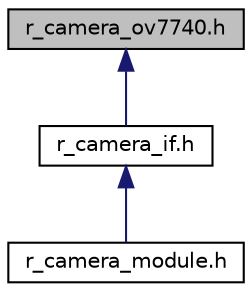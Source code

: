 digraph "r_camera_ov7740.h"
{
 // LATEX_PDF_SIZE
  edge [fontname="Helvetica",fontsize="10",labelfontname="Helvetica",labelfontsize="10"];
  node [fontname="Helvetica",fontsize="10",shape=record];
  Node1 [label="r_camera_ov7740.h",height=0.2,width=0.4,color="black", fillcolor="grey75", style="filled", fontcolor="black",tooltip=" "];
  Node1 -> Node2 [dir="back",color="midnightblue",fontsize="10",style="solid",fontname="Helvetica"];
  Node2 [label="r_camera_if.h",height=0.2,width=0.4,color="black", fillcolor="white", style="filled",URL="$d5/d72/r__camera__if_8h.html",tooltip=" "];
  Node2 -> Node3 [dir="back",color="midnightblue",fontsize="10",style="solid",fontname="Helvetica"];
  Node3 [label="r_camera_module.h",height=0.2,width=0.4,color="black", fillcolor="white", style="filled",URL="$d9/d95/r__camera__module_8h.html",tooltip=" "];
}
